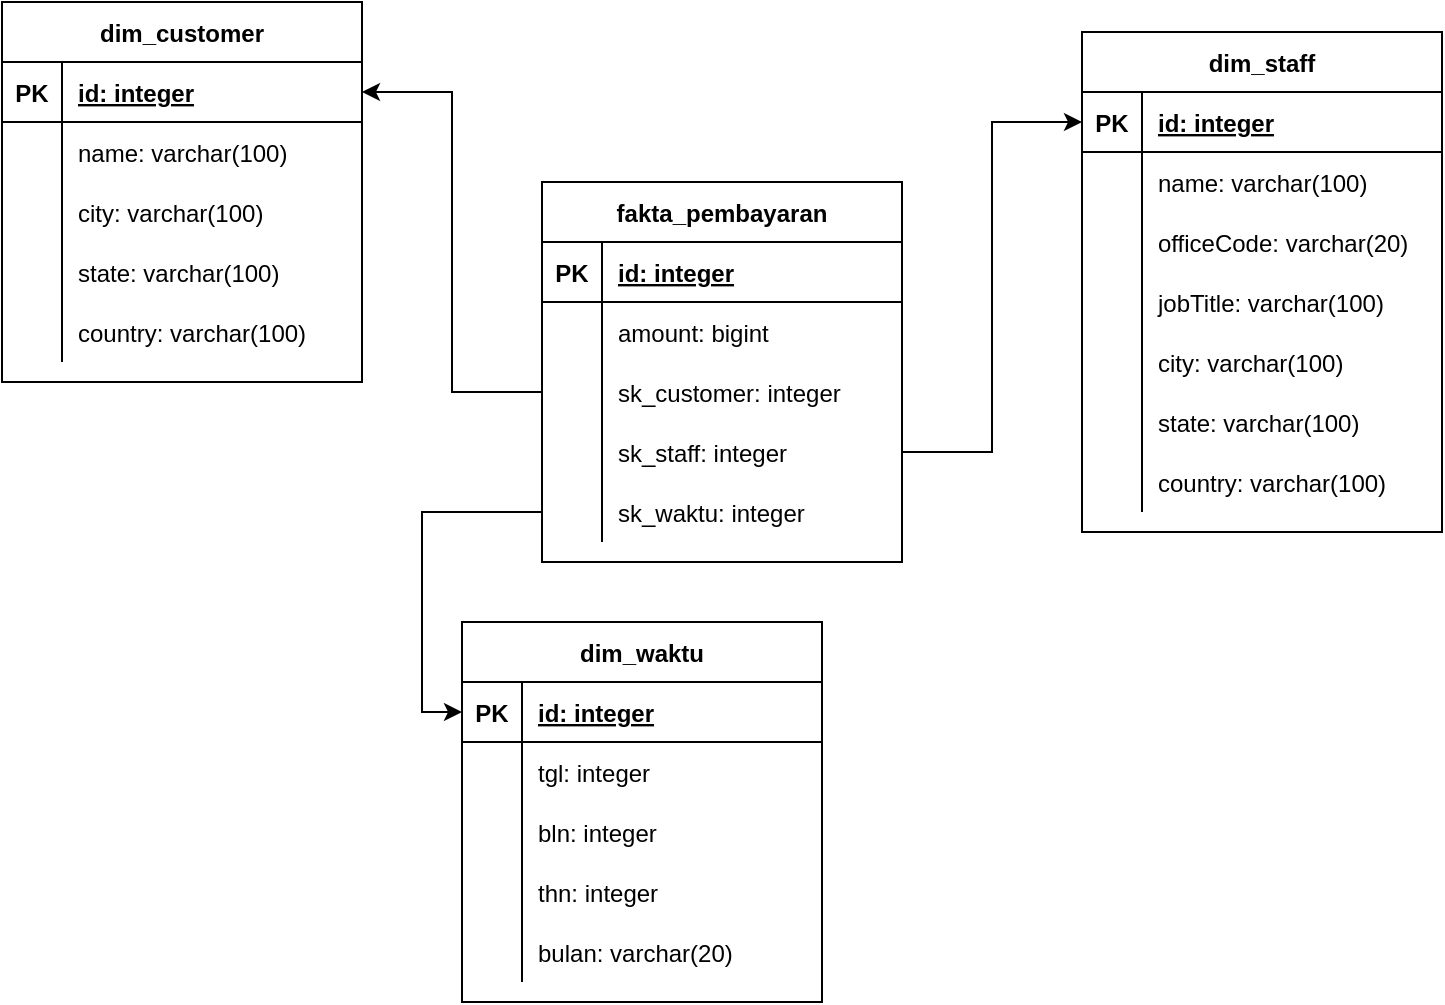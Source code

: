 <mxfile version="13.7.9" type="device"><diagram id="960VVfw8F2LOFo1_3aub" name="Page-1"><mxGraphModel dx="1380" dy="443" grid="1" gridSize="10" guides="1" tooltips="1" connect="1" arrows="1" fold="1" page="1" pageScale="1" pageWidth="850" pageHeight="1100" math="0" shadow="0"><root><mxCell id="0"/><mxCell id="1" parent="0"/><mxCell id="8K4N7G9F1yNt957LgPBC-1" value="fakta_pembayaran" style="shape=table;startSize=30;container=1;collapsible=1;childLayout=tableLayout;fixedRows=1;rowLines=0;fontStyle=1;align=center;resizeLast=1;" vertex="1" parent="1"><mxGeometry x="220" y="110" width="180" height="190" as="geometry"/></mxCell><mxCell id="8K4N7G9F1yNt957LgPBC-2" value="" style="shape=partialRectangle;collapsible=0;dropTarget=0;pointerEvents=0;fillColor=none;top=0;left=0;bottom=1;right=0;points=[[0,0.5],[1,0.5]];portConstraint=eastwest;" vertex="1" parent="8K4N7G9F1yNt957LgPBC-1"><mxGeometry y="30" width="180" height="30" as="geometry"/></mxCell><mxCell id="8K4N7G9F1yNt957LgPBC-3" value="PK" style="shape=partialRectangle;connectable=0;fillColor=none;top=0;left=0;bottom=0;right=0;fontStyle=1;overflow=hidden;" vertex="1" parent="8K4N7G9F1yNt957LgPBC-2"><mxGeometry width="30" height="30" as="geometry"/></mxCell><mxCell id="8K4N7G9F1yNt957LgPBC-4" value="id: integer" style="shape=partialRectangle;connectable=0;fillColor=none;top=0;left=0;bottom=0;right=0;align=left;spacingLeft=6;fontStyle=5;overflow=hidden;" vertex="1" parent="8K4N7G9F1yNt957LgPBC-2"><mxGeometry x="30" width="150" height="30" as="geometry"/></mxCell><mxCell id="8K4N7G9F1yNt957LgPBC-5" value="" style="shape=partialRectangle;collapsible=0;dropTarget=0;pointerEvents=0;fillColor=none;top=0;left=0;bottom=0;right=0;points=[[0,0.5],[1,0.5]];portConstraint=eastwest;" vertex="1" parent="8K4N7G9F1yNt957LgPBC-1"><mxGeometry y="60" width="180" height="30" as="geometry"/></mxCell><mxCell id="8K4N7G9F1yNt957LgPBC-6" value="" style="shape=partialRectangle;connectable=0;fillColor=none;top=0;left=0;bottom=0;right=0;editable=1;overflow=hidden;" vertex="1" parent="8K4N7G9F1yNt957LgPBC-5"><mxGeometry width="30" height="30" as="geometry"/></mxCell><mxCell id="8K4N7G9F1yNt957LgPBC-7" value="amount: bigint" style="shape=partialRectangle;connectable=0;fillColor=none;top=0;left=0;bottom=0;right=0;align=left;spacingLeft=6;overflow=hidden;" vertex="1" parent="8K4N7G9F1yNt957LgPBC-5"><mxGeometry x="30" width="150" height="30" as="geometry"/></mxCell><mxCell id="8K4N7G9F1yNt957LgPBC-30" value="" style="shape=partialRectangle;collapsible=0;dropTarget=0;pointerEvents=0;fillColor=none;top=0;left=0;bottom=0;right=0;points=[[0,0.5],[1,0.5]];portConstraint=eastwest;" vertex="1" parent="8K4N7G9F1yNt957LgPBC-1"><mxGeometry y="90" width="180" height="30" as="geometry"/></mxCell><mxCell id="8K4N7G9F1yNt957LgPBC-31" value="" style="shape=partialRectangle;connectable=0;fillColor=none;top=0;left=0;bottom=0;right=0;editable=1;overflow=hidden;" vertex="1" parent="8K4N7G9F1yNt957LgPBC-30"><mxGeometry width="30" height="30" as="geometry"/></mxCell><mxCell id="8K4N7G9F1yNt957LgPBC-32" value="sk_customer: integer" style="shape=partialRectangle;connectable=0;fillColor=none;top=0;left=0;bottom=0;right=0;align=left;spacingLeft=6;overflow=hidden;" vertex="1" parent="8K4N7G9F1yNt957LgPBC-30"><mxGeometry x="30" width="150" height="30" as="geometry"/></mxCell><mxCell id="8K4N7G9F1yNt957LgPBC-56" value="" style="shape=partialRectangle;collapsible=0;dropTarget=0;pointerEvents=0;fillColor=none;top=0;left=0;bottom=0;right=0;points=[[0,0.5],[1,0.5]];portConstraint=eastwest;" vertex="1" parent="8K4N7G9F1yNt957LgPBC-1"><mxGeometry y="120" width="180" height="30" as="geometry"/></mxCell><mxCell id="8K4N7G9F1yNt957LgPBC-57" value="" style="shape=partialRectangle;connectable=0;fillColor=none;top=0;left=0;bottom=0;right=0;editable=1;overflow=hidden;" vertex="1" parent="8K4N7G9F1yNt957LgPBC-56"><mxGeometry width="30" height="30" as="geometry"/></mxCell><mxCell id="8K4N7G9F1yNt957LgPBC-58" value="sk_staff: integer" style="shape=partialRectangle;connectable=0;fillColor=none;top=0;left=0;bottom=0;right=0;align=left;spacingLeft=6;overflow=hidden;" vertex="1" parent="8K4N7G9F1yNt957LgPBC-56"><mxGeometry x="30" width="150" height="30" as="geometry"/></mxCell><mxCell id="8K4N7G9F1yNt957LgPBC-76" value="" style="shape=partialRectangle;collapsible=0;dropTarget=0;pointerEvents=0;fillColor=none;top=0;left=0;bottom=0;right=0;points=[[0,0.5],[1,0.5]];portConstraint=eastwest;" vertex="1" parent="8K4N7G9F1yNt957LgPBC-1"><mxGeometry y="150" width="180" height="30" as="geometry"/></mxCell><mxCell id="8K4N7G9F1yNt957LgPBC-77" value="" style="shape=partialRectangle;connectable=0;fillColor=none;top=0;left=0;bottom=0;right=0;editable=1;overflow=hidden;" vertex="1" parent="8K4N7G9F1yNt957LgPBC-76"><mxGeometry width="30" height="30" as="geometry"/></mxCell><mxCell id="8K4N7G9F1yNt957LgPBC-78" value="sk_waktu: integer" style="shape=partialRectangle;connectable=0;fillColor=none;top=0;left=0;bottom=0;right=0;align=left;spacingLeft=6;overflow=hidden;" vertex="1" parent="8K4N7G9F1yNt957LgPBC-76"><mxGeometry x="30" width="150" height="30" as="geometry"/></mxCell><mxCell id="8K4N7G9F1yNt957LgPBC-14" value="dim_customer" style="shape=table;startSize=30;container=1;collapsible=1;childLayout=tableLayout;fixedRows=1;rowLines=0;fontStyle=1;align=center;resizeLast=1;" vertex="1" parent="1"><mxGeometry x="-50" y="20" width="180" height="190" as="geometry"/></mxCell><mxCell id="8K4N7G9F1yNt957LgPBC-15" value="" style="shape=partialRectangle;collapsible=0;dropTarget=0;pointerEvents=0;fillColor=none;top=0;left=0;bottom=1;right=0;points=[[0,0.5],[1,0.5]];portConstraint=eastwest;" vertex="1" parent="8K4N7G9F1yNt957LgPBC-14"><mxGeometry y="30" width="180" height="30" as="geometry"/></mxCell><mxCell id="8K4N7G9F1yNt957LgPBC-16" value="PK" style="shape=partialRectangle;connectable=0;fillColor=none;top=0;left=0;bottom=0;right=0;fontStyle=1;overflow=hidden;" vertex="1" parent="8K4N7G9F1yNt957LgPBC-15"><mxGeometry width="30" height="30" as="geometry"/></mxCell><mxCell id="8K4N7G9F1yNt957LgPBC-17" value="id: integer" style="shape=partialRectangle;connectable=0;fillColor=none;top=0;left=0;bottom=0;right=0;align=left;spacingLeft=6;fontStyle=5;overflow=hidden;" vertex="1" parent="8K4N7G9F1yNt957LgPBC-15"><mxGeometry x="30" width="150" height="30" as="geometry"/></mxCell><mxCell id="8K4N7G9F1yNt957LgPBC-18" value="" style="shape=partialRectangle;collapsible=0;dropTarget=0;pointerEvents=0;fillColor=none;top=0;left=0;bottom=0;right=0;points=[[0,0.5],[1,0.5]];portConstraint=eastwest;" vertex="1" parent="8K4N7G9F1yNt957LgPBC-14"><mxGeometry y="60" width="180" height="30" as="geometry"/></mxCell><mxCell id="8K4N7G9F1yNt957LgPBC-19" value="" style="shape=partialRectangle;connectable=0;fillColor=none;top=0;left=0;bottom=0;right=0;editable=1;overflow=hidden;" vertex="1" parent="8K4N7G9F1yNt957LgPBC-18"><mxGeometry width="30" height="30" as="geometry"/></mxCell><mxCell id="8K4N7G9F1yNt957LgPBC-20" value="name: varchar(100)" style="shape=partialRectangle;connectable=0;fillColor=none;top=0;left=0;bottom=0;right=0;align=left;spacingLeft=6;overflow=hidden;" vertex="1" parent="8K4N7G9F1yNt957LgPBC-18"><mxGeometry x="30" width="150" height="30" as="geometry"/></mxCell><mxCell id="8K4N7G9F1yNt957LgPBC-21" value="" style="shape=partialRectangle;collapsible=0;dropTarget=0;pointerEvents=0;fillColor=none;top=0;left=0;bottom=0;right=0;points=[[0,0.5],[1,0.5]];portConstraint=eastwest;" vertex="1" parent="8K4N7G9F1yNt957LgPBC-14"><mxGeometry y="90" width="180" height="30" as="geometry"/></mxCell><mxCell id="8K4N7G9F1yNt957LgPBC-22" value="" style="shape=partialRectangle;connectable=0;fillColor=none;top=0;left=0;bottom=0;right=0;editable=1;overflow=hidden;" vertex="1" parent="8K4N7G9F1yNt957LgPBC-21"><mxGeometry width="30" height="30" as="geometry"/></mxCell><mxCell id="8K4N7G9F1yNt957LgPBC-23" value="city: varchar(100)" style="shape=partialRectangle;connectable=0;fillColor=none;top=0;left=0;bottom=0;right=0;align=left;spacingLeft=6;overflow=hidden;" vertex="1" parent="8K4N7G9F1yNt957LgPBC-21"><mxGeometry x="30" width="150" height="30" as="geometry"/></mxCell><mxCell id="8K4N7G9F1yNt957LgPBC-24" value="" style="shape=partialRectangle;collapsible=0;dropTarget=0;pointerEvents=0;fillColor=none;top=0;left=0;bottom=0;right=0;points=[[0,0.5],[1,0.5]];portConstraint=eastwest;" vertex="1" parent="8K4N7G9F1yNt957LgPBC-14"><mxGeometry y="120" width="180" height="30" as="geometry"/></mxCell><mxCell id="8K4N7G9F1yNt957LgPBC-25" value="" style="shape=partialRectangle;connectable=0;fillColor=none;top=0;left=0;bottom=0;right=0;editable=1;overflow=hidden;" vertex="1" parent="8K4N7G9F1yNt957LgPBC-24"><mxGeometry width="30" height="30" as="geometry"/></mxCell><mxCell id="8K4N7G9F1yNt957LgPBC-26" value="state: varchar(100)" style="shape=partialRectangle;connectable=0;fillColor=none;top=0;left=0;bottom=0;right=0;align=left;spacingLeft=6;overflow=hidden;" vertex="1" parent="8K4N7G9F1yNt957LgPBC-24"><mxGeometry x="30" width="150" height="30" as="geometry"/></mxCell><mxCell id="8K4N7G9F1yNt957LgPBC-27" value="" style="shape=partialRectangle;collapsible=0;dropTarget=0;pointerEvents=0;fillColor=none;top=0;left=0;bottom=0;right=0;points=[[0,0.5],[1,0.5]];portConstraint=eastwest;" vertex="1" parent="8K4N7G9F1yNt957LgPBC-14"><mxGeometry y="150" width="180" height="30" as="geometry"/></mxCell><mxCell id="8K4N7G9F1yNt957LgPBC-28" value="" style="shape=partialRectangle;connectable=0;fillColor=none;top=0;left=0;bottom=0;right=0;editable=1;overflow=hidden;" vertex="1" parent="8K4N7G9F1yNt957LgPBC-27"><mxGeometry width="30" height="30" as="geometry"/></mxCell><mxCell id="8K4N7G9F1yNt957LgPBC-29" value="country: varchar(100)" style="shape=partialRectangle;connectable=0;fillColor=none;top=0;left=0;bottom=0;right=0;align=left;spacingLeft=6;overflow=hidden;" vertex="1" parent="8K4N7G9F1yNt957LgPBC-27"><mxGeometry x="30" width="150" height="30" as="geometry"/></mxCell><mxCell id="8K4N7G9F1yNt957LgPBC-33" style="edgeStyle=orthogonalEdgeStyle;rounded=0;orthogonalLoop=1;jettySize=auto;html=1;entryX=1;entryY=0.5;entryDx=0;entryDy=0;" edge="1" parent="1" source="8K4N7G9F1yNt957LgPBC-30" target="8K4N7G9F1yNt957LgPBC-15"><mxGeometry relative="1" as="geometry"/></mxCell><mxCell id="8K4N7G9F1yNt957LgPBC-34" value="dim_staff" style="shape=table;startSize=30;container=1;collapsible=1;childLayout=tableLayout;fixedRows=1;rowLines=0;fontStyle=1;align=center;resizeLast=1;" vertex="1" parent="1"><mxGeometry x="490" y="35" width="180" height="250" as="geometry"/></mxCell><mxCell id="8K4N7G9F1yNt957LgPBC-35" value="" style="shape=partialRectangle;collapsible=0;dropTarget=0;pointerEvents=0;fillColor=none;top=0;left=0;bottom=1;right=0;points=[[0,0.5],[1,0.5]];portConstraint=eastwest;" vertex="1" parent="8K4N7G9F1yNt957LgPBC-34"><mxGeometry y="30" width="180" height="30" as="geometry"/></mxCell><mxCell id="8K4N7G9F1yNt957LgPBC-36" value="PK" style="shape=partialRectangle;connectable=0;fillColor=none;top=0;left=0;bottom=0;right=0;fontStyle=1;overflow=hidden;" vertex="1" parent="8K4N7G9F1yNt957LgPBC-35"><mxGeometry width="30" height="30" as="geometry"/></mxCell><mxCell id="8K4N7G9F1yNt957LgPBC-37" value="id: integer" style="shape=partialRectangle;connectable=0;fillColor=none;top=0;left=0;bottom=0;right=0;align=left;spacingLeft=6;fontStyle=5;overflow=hidden;" vertex="1" parent="8K4N7G9F1yNt957LgPBC-35"><mxGeometry x="30" width="150" height="30" as="geometry"/></mxCell><mxCell id="8K4N7G9F1yNt957LgPBC-38" value="" style="shape=partialRectangle;collapsible=0;dropTarget=0;pointerEvents=0;fillColor=none;top=0;left=0;bottom=0;right=0;points=[[0,0.5],[1,0.5]];portConstraint=eastwest;" vertex="1" parent="8K4N7G9F1yNt957LgPBC-34"><mxGeometry y="60" width="180" height="30" as="geometry"/></mxCell><mxCell id="8K4N7G9F1yNt957LgPBC-39" value="" style="shape=partialRectangle;connectable=0;fillColor=none;top=0;left=0;bottom=0;right=0;editable=1;overflow=hidden;" vertex="1" parent="8K4N7G9F1yNt957LgPBC-38"><mxGeometry width="30" height="30" as="geometry"/></mxCell><mxCell id="8K4N7G9F1yNt957LgPBC-40" value="name: varchar(100)" style="shape=partialRectangle;connectable=0;fillColor=none;top=0;left=0;bottom=0;right=0;align=left;spacingLeft=6;overflow=hidden;" vertex="1" parent="8K4N7G9F1yNt957LgPBC-38"><mxGeometry x="30" width="150" height="30" as="geometry"/></mxCell><mxCell id="8K4N7G9F1yNt957LgPBC-41" value="" style="shape=partialRectangle;collapsible=0;dropTarget=0;pointerEvents=0;fillColor=none;top=0;left=0;bottom=0;right=0;points=[[0,0.5],[1,0.5]];portConstraint=eastwest;" vertex="1" parent="8K4N7G9F1yNt957LgPBC-34"><mxGeometry y="90" width="180" height="30" as="geometry"/></mxCell><mxCell id="8K4N7G9F1yNt957LgPBC-42" value="" style="shape=partialRectangle;connectable=0;fillColor=none;top=0;left=0;bottom=0;right=0;editable=1;overflow=hidden;" vertex="1" parent="8K4N7G9F1yNt957LgPBC-41"><mxGeometry width="30" height="30" as="geometry"/></mxCell><mxCell id="8K4N7G9F1yNt957LgPBC-43" value="officeCode: varchar(20)" style="shape=partialRectangle;connectable=0;fillColor=none;top=0;left=0;bottom=0;right=0;align=left;spacingLeft=6;overflow=hidden;" vertex="1" parent="8K4N7G9F1yNt957LgPBC-41"><mxGeometry x="30" width="150" height="30" as="geometry"/></mxCell><mxCell id="8K4N7G9F1yNt957LgPBC-44" value="" style="shape=partialRectangle;collapsible=0;dropTarget=0;pointerEvents=0;fillColor=none;top=0;left=0;bottom=0;right=0;points=[[0,0.5],[1,0.5]];portConstraint=eastwest;" vertex="1" parent="8K4N7G9F1yNt957LgPBC-34"><mxGeometry y="120" width="180" height="30" as="geometry"/></mxCell><mxCell id="8K4N7G9F1yNt957LgPBC-45" value="" style="shape=partialRectangle;connectable=0;fillColor=none;top=0;left=0;bottom=0;right=0;editable=1;overflow=hidden;" vertex="1" parent="8K4N7G9F1yNt957LgPBC-44"><mxGeometry width="30" height="30" as="geometry"/></mxCell><mxCell id="8K4N7G9F1yNt957LgPBC-46" value="jobTitle: varchar(100)" style="shape=partialRectangle;connectable=0;fillColor=none;top=0;left=0;bottom=0;right=0;align=left;spacingLeft=6;overflow=hidden;" vertex="1" parent="8K4N7G9F1yNt957LgPBC-44"><mxGeometry x="30" width="150" height="30" as="geometry"/></mxCell><mxCell id="8K4N7G9F1yNt957LgPBC-47" value="" style="shape=partialRectangle;collapsible=0;dropTarget=0;pointerEvents=0;fillColor=none;top=0;left=0;bottom=0;right=0;points=[[0,0.5],[1,0.5]];portConstraint=eastwest;" vertex="1" parent="8K4N7G9F1yNt957LgPBC-34"><mxGeometry y="150" width="180" height="30" as="geometry"/></mxCell><mxCell id="8K4N7G9F1yNt957LgPBC-48" value="" style="shape=partialRectangle;connectable=0;fillColor=none;top=0;left=0;bottom=0;right=0;editable=1;overflow=hidden;" vertex="1" parent="8K4N7G9F1yNt957LgPBC-47"><mxGeometry width="30" height="30" as="geometry"/></mxCell><mxCell id="8K4N7G9F1yNt957LgPBC-49" value="city: varchar(100)" style="shape=partialRectangle;connectable=0;fillColor=none;top=0;left=0;bottom=0;right=0;align=left;spacingLeft=6;overflow=hidden;" vertex="1" parent="8K4N7G9F1yNt957LgPBC-47"><mxGeometry x="30" width="150" height="30" as="geometry"/></mxCell><mxCell id="8K4N7G9F1yNt957LgPBC-50" value="" style="shape=partialRectangle;collapsible=0;dropTarget=0;pointerEvents=0;fillColor=none;top=0;left=0;bottom=0;right=0;points=[[0,0.5],[1,0.5]];portConstraint=eastwest;" vertex="1" parent="8K4N7G9F1yNt957LgPBC-34"><mxGeometry y="180" width="180" height="30" as="geometry"/></mxCell><mxCell id="8K4N7G9F1yNt957LgPBC-51" value="" style="shape=partialRectangle;connectable=0;fillColor=none;top=0;left=0;bottom=0;right=0;editable=1;overflow=hidden;" vertex="1" parent="8K4N7G9F1yNt957LgPBC-50"><mxGeometry width="30" height="30" as="geometry"/></mxCell><mxCell id="8K4N7G9F1yNt957LgPBC-52" value="state: varchar(100)" style="shape=partialRectangle;connectable=0;fillColor=none;top=0;left=0;bottom=0;right=0;align=left;spacingLeft=6;overflow=hidden;" vertex="1" parent="8K4N7G9F1yNt957LgPBC-50"><mxGeometry x="30" width="150" height="30" as="geometry"/></mxCell><mxCell id="8K4N7G9F1yNt957LgPBC-53" value="" style="shape=partialRectangle;collapsible=0;dropTarget=0;pointerEvents=0;fillColor=none;top=0;left=0;bottom=0;right=0;points=[[0,0.5],[1,0.5]];portConstraint=eastwest;" vertex="1" parent="8K4N7G9F1yNt957LgPBC-34"><mxGeometry y="210" width="180" height="30" as="geometry"/></mxCell><mxCell id="8K4N7G9F1yNt957LgPBC-54" value="" style="shape=partialRectangle;connectable=0;fillColor=none;top=0;left=0;bottom=0;right=0;editable=1;overflow=hidden;" vertex="1" parent="8K4N7G9F1yNt957LgPBC-53"><mxGeometry width="30" height="30" as="geometry"/></mxCell><mxCell id="8K4N7G9F1yNt957LgPBC-55" value="country: varchar(100)" style="shape=partialRectangle;connectable=0;fillColor=none;top=0;left=0;bottom=0;right=0;align=left;spacingLeft=6;overflow=hidden;" vertex="1" parent="8K4N7G9F1yNt957LgPBC-53"><mxGeometry x="30" width="150" height="30" as="geometry"/></mxCell><mxCell id="8K4N7G9F1yNt957LgPBC-59" style="edgeStyle=orthogonalEdgeStyle;rounded=0;orthogonalLoop=1;jettySize=auto;html=1;entryX=0;entryY=0.5;entryDx=0;entryDy=0;" edge="1" parent="1" source="8K4N7G9F1yNt957LgPBC-56" target="8K4N7G9F1yNt957LgPBC-35"><mxGeometry relative="1" as="geometry"/></mxCell><mxCell id="8K4N7G9F1yNt957LgPBC-60" value="dim_waktu" style="shape=table;startSize=30;container=1;collapsible=1;childLayout=tableLayout;fixedRows=1;rowLines=0;fontStyle=1;align=center;resizeLast=1;" vertex="1" parent="1"><mxGeometry x="180" y="330" width="180" height="190" as="geometry"/></mxCell><mxCell id="8K4N7G9F1yNt957LgPBC-61" value="" style="shape=partialRectangle;collapsible=0;dropTarget=0;pointerEvents=0;fillColor=none;top=0;left=0;bottom=1;right=0;points=[[0,0.5],[1,0.5]];portConstraint=eastwest;" vertex="1" parent="8K4N7G9F1yNt957LgPBC-60"><mxGeometry y="30" width="180" height="30" as="geometry"/></mxCell><mxCell id="8K4N7G9F1yNt957LgPBC-62" value="PK" style="shape=partialRectangle;connectable=0;fillColor=none;top=0;left=0;bottom=0;right=0;fontStyle=1;overflow=hidden;" vertex="1" parent="8K4N7G9F1yNt957LgPBC-61"><mxGeometry width="30" height="30" as="geometry"/></mxCell><mxCell id="8K4N7G9F1yNt957LgPBC-63" value="id: integer" style="shape=partialRectangle;connectable=0;fillColor=none;top=0;left=0;bottom=0;right=0;align=left;spacingLeft=6;fontStyle=5;overflow=hidden;" vertex="1" parent="8K4N7G9F1yNt957LgPBC-61"><mxGeometry x="30" width="150" height="30" as="geometry"/></mxCell><mxCell id="8K4N7G9F1yNt957LgPBC-64" value="" style="shape=partialRectangle;collapsible=0;dropTarget=0;pointerEvents=0;fillColor=none;top=0;left=0;bottom=0;right=0;points=[[0,0.5],[1,0.5]];portConstraint=eastwest;" vertex="1" parent="8K4N7G9F1yNt957LgPBC-60"><mxGeometry y="60" width="180" height="30" as="geometry"/></mxCell><mxCell id="8K4N7G9F1yNt957LgPBC-65" value="" style="shape=partialRectangle;connectable=0;fillColor=none;top=0;left=0;bottom=0;right=0;editable=1;overflow=hidden;" vertex="1" parent="8K4N7G9F1yNt957LgPBC-64"><mxGeometry width="30" height="30" as="geometry"/></mxCell><mxCell id="8K4N7G9F1yNt957LgPBC-66" value="tgl: integer" style="shape=partialRectangle;connectable=0;fillColor=none;top=0;left=0;bottom=0;right=0;align=left;spacingLeft=6;overflow=hidden;" vertex="1" parent="8K4N7G9F1yNt957LgPBC-64"><mxGeometry x="30" width="150" height="30" as="geometry"/></mxCell><mxCell id="8K4N7G9F1yNt957LgPBC-67" value="" style="shape=partialRectangle;collapsible=0;dropTarget=0;pointerEvents=0;fillColor=none;top=0;left=0;bottom=0;right=0;points=[[0,0.5],[1,0.5]];portConstraint=eastwest;" vertex="1" parent="8K4N7G9F1yNt957LgPBC-60"><mxGeometry y="90" width="180" height="30" as="geometry"/></mxCell><mxCell id="8K4N7G9F1yNt957LgPBC-68" value="" style="shape=partialRectangle;connectable=0;fillColor=none;top=0;left=0;bottom=0;right=0;editable=1;overflow=hidden;" vertex="1" parent="8K4N7G9F1yNt957LgPBC-67"><mxGeometry width="30" height="30" as="geometry"/></mxCell><mxCell id="8K4N7G9F1yNt957LgPBC-69" value="bln: integer" style="shape=partialRectangle;connectable=0;fillColor=none;top=0;left=0;bottom=0;right=0;align=left;spacingLeft=6;overflow=hidden;" vertex="1" parent="8K4N7G9F1yNt957LgPBC-67"><mxGeometry x="30" width="150" height="30" as="geometry"/></mxCell><mxCell id="8K4N7G9F1yNt957LgPBC-70" value="" style="shape=partialRectangle;collapsible=0;dropTarget=0;pointerEvents=0;fillColor=none;top=0;left=0;bottom=0;right=0;points=[[0,0.5],[1,0.5]];portConstraint=eastwest;" vertex="1" parent="8K4N7G9F1yNt957LgPBC-60"><mxGeometry y="120" width="180" height="30" as="geometry"/></mxCell><mxCell id="8K4N7G9F1yNt957LgPBC-71" value="" style="shape=partialRectangle;connectable=0;fillColor=none;top=0;left=0;bottom=0;right=0;editable=1;overflow=hidden;" vertex="1" parent="8K4N7G9F1yNt957LgPBC-70"><mxGeometry width="30" height="30" as="geometry"/></mxCell><mxCell id="8K4N7G9F1yNt957LgPBC-72" value="thn: integer" style="shape=partialRectangle;connectable=0;fillColor=none;top=0;left=0;bottom=0;right=0;align=left;spacingLeft=6;overflow=hidden;" vertex="1" parent="8K4N7G9F1yNt957LgPBC-70"><mxGeometry x="30" width="150" height="30" as="geometry"/></mxCell><mxCell id="8K4N7G9F1yNt957LgPBC-73" value="" style="shape=partialRectangle;collapsible=0;dropTarget=0;pointerEvents=0;fillColor=none;top=0;left=0;bottom=0;right=0;points=[[0,0.5],[1,0.5]];portConstraint=eastwest;" vertex="1" parent="8K4N7G9F1yNt957LgPBC-60"><mxGeometry y="150" width="180" height="30" as="geometry"/></mxCell><mxCell id="8K4N7G9F1yNt957LgPBC-74" value="" style="shape=partialRectangle;connectable=0;fillColor=none;top=0;left=0;bottom=0;right=0;editable=1;overflow=hidden;" vertex="1" parent="8K4N7G9F1yNt957LgPBC-73"><mxGeometry width="30" height="30" as="geometry"/></mxCell><mxCell id="8K4N7G9F1yNt957LgPBC-75" value="bulan: varchar(20)" style="shape=partialRectangle;connectable=0;fillColor=none;top=0;left=0;bottom=0;right=0;align=left;spacingLeft=6;overflow=hidden;" vertex="1" parent="8K4N7G9F1yNt957LgPBC-73"><mxGeometry x="30" width="150" height="30" as="geometry"/></mxCell><mxCell id="8K4N7G9F1yNt957LgPBC-79" style="edgeStyle=orthogonalEdgeStyle;rounded=0;orthogonalLoop=1;jettySize=auto;html=1;entryX=0;entryY=0.5;entryDx=0;entryDy=0;" edge="1" parent="1" source="8K4N7G9F1yNt957LgPBC-76" target="8K4N7G9F1yNt957LgPBC-61"><mxGeometry relative="1" as="geometry"/></mxCell></root></mxGraphModel></diagram></mxfile>
